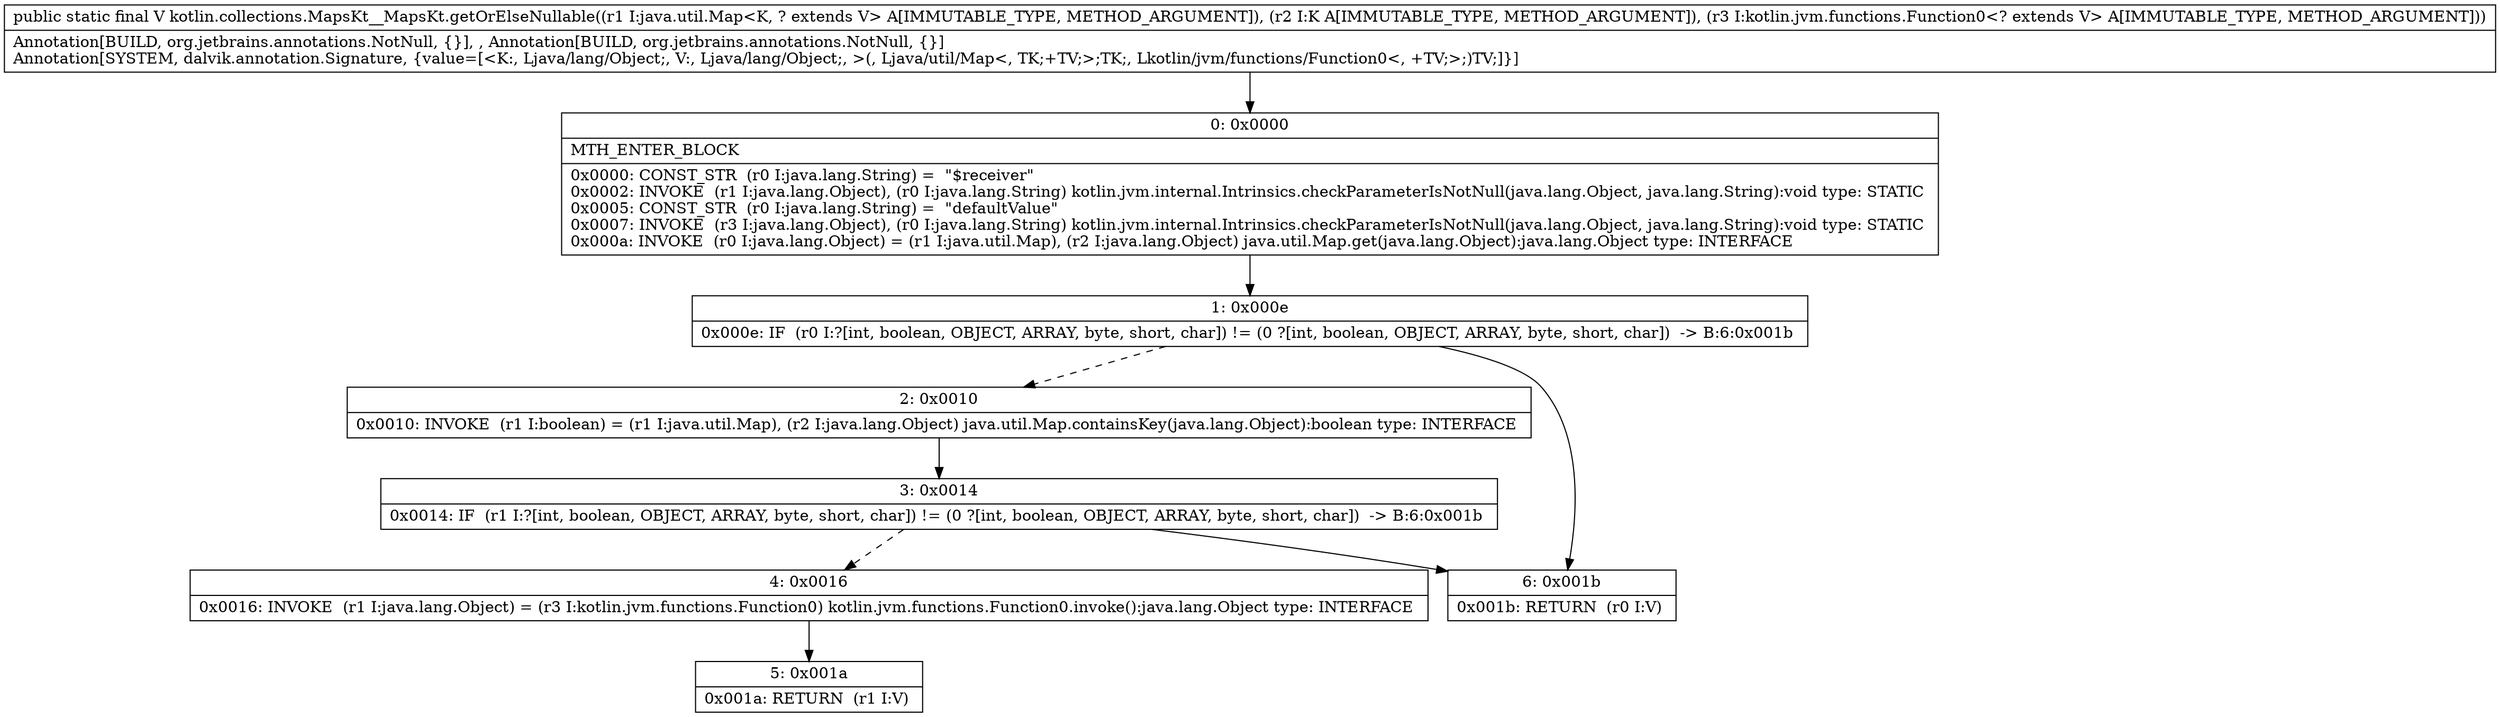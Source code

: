 digraph "CFG forkotlin.collections.MapsKt__MapsKt.getOrElseNullable(Ljava\/util\/Map;Ljava\/lang\/Object;Lkotlin\/jvm\/functions\/Function0;)Ljava\/lang\/Object;" {
Node_0 [shape=record,label="{0\:\ 0x0000|MTH_ENTER_BLOCK\l|0x0000: CONST_STR  (r0 I:java.lang.String) =  \"$receiver\" \l0x0002: INVOKE  (r1 I:java.lang.Object), (r0 I:java.lang.String) kotlin.jvm.internal.Intrinsics.checkParameterIsNotNull(java.lang.Object, java.lang.String):void type: STATIC \l0x0005: CONST_STR  (r0 I:java.lang.String) =  \"defaultValue\" \l0x0007: INVOKE  (r3 I:java.lang.Object), (r0 I:java.lang.String) kotlin.jvm.internal.Intrinsics.checkParameterIsNotNull(java.lang.Object, java.lang.String):void type: STATIC \l0x000a: INVOKE  (r0 I:java.lang.Object) = (r1 I:java.util.Map), (r2 I:java.lang.Object) java.util.Map.get(java.lang.Object):java.lang.Object type: INTERFACE \l}"];
Node_1 [shape=record,label="{1\:\ 0x000e|0x000e: IF  (r0 I:?[int, boolean, OBJECT, ARRAY, byte, short, char]) != (0 ?[int, boolean, OBJECT, ARRAY, byte, short, char])  \-\> B:6:0x001b \l}"];
Node_2 [shape=record,label="{2\:\ 0x0010|0x0010: INVOKE  (r1 I:boolean) = (r1 I:java.util.Map), (r2 I:java.lang.Object) java.util.Map.containsKey(java.lang.Object):boolean type: INTERFACE \l}"];
Node_3 [shape=record,label="{3\:\ 0x0014|0x0014: IF  (r1 I:?[int, boolean, OBJECT, ARRAY, byte, short, char]) != (0 ?[int, boolean, OBJECT, ARRAY, byte, short, char])  \-\> B:6:0x001b \l}"];
Node_4 [shape=record,label="{4\:\ 0x0016|0x0016: INVOKE  (r1 I:java.lang.Object) = (r3 I:kotlin.jvm.functions.Function0) kotlin.jvm.functions.Function0.invoke():java.lang.Object type: INTERFACE \l}"];
Node_5 [shape=record,label="{5\:\ 0x001a|0x001a: RETURN  (r1 I:V) \l}"];
Node_6 [shape=record,label="{6\:\ 0x001b|0x001b: RETURN  (r0 I:V) \l}"];
MethodNode[shape=record,label="{public static final V kotlin.collections.MapsKt__MapsKt.getOrElseNullable((r1 I:java.util.Map\<K, ? extends V\> A[IMMUTABLE_TYPE, METHOD_ARGUMENT]), (r2 I:K A[IMMUTABLE_TYPE, METHOD_ARGUMENT]), (r3 I:kotlin.jvm.functions.Function0\<? extends V\> A[IMMUTABLE_TYPE, METHOD_ARGUMENT]))  | Annotation[BUILD, org.jetbrains.annotations.NotNull, \{\}], , Annotation[BUILD, org.jetbrains.annotations.NotNull, \{\}]\lAnnotation[SYSTEM, dalvik.annotation.Signature, \{value=[\<K:, Ljava\/lang\/Object;, V:, Ljava\/lang\/Object;, \>(, Ljava\/util\/Map\<, TK;+TV;\>;TK;, Lkotlin\/jvm\/functions\/Function0\<, +TV;\>;)TV;]\}]\l}"];
MethodNode -> Node_0;
Node_0 -> Node_1;
Node_1 -> Node_2[style=dashed];
Node_1 -> Node_6;
Node_2 -> Node_3;
Node_3 -> Node_4[style=dashed];
Node_3 -> Node_6;
Node_4 -> Node_5;
}

